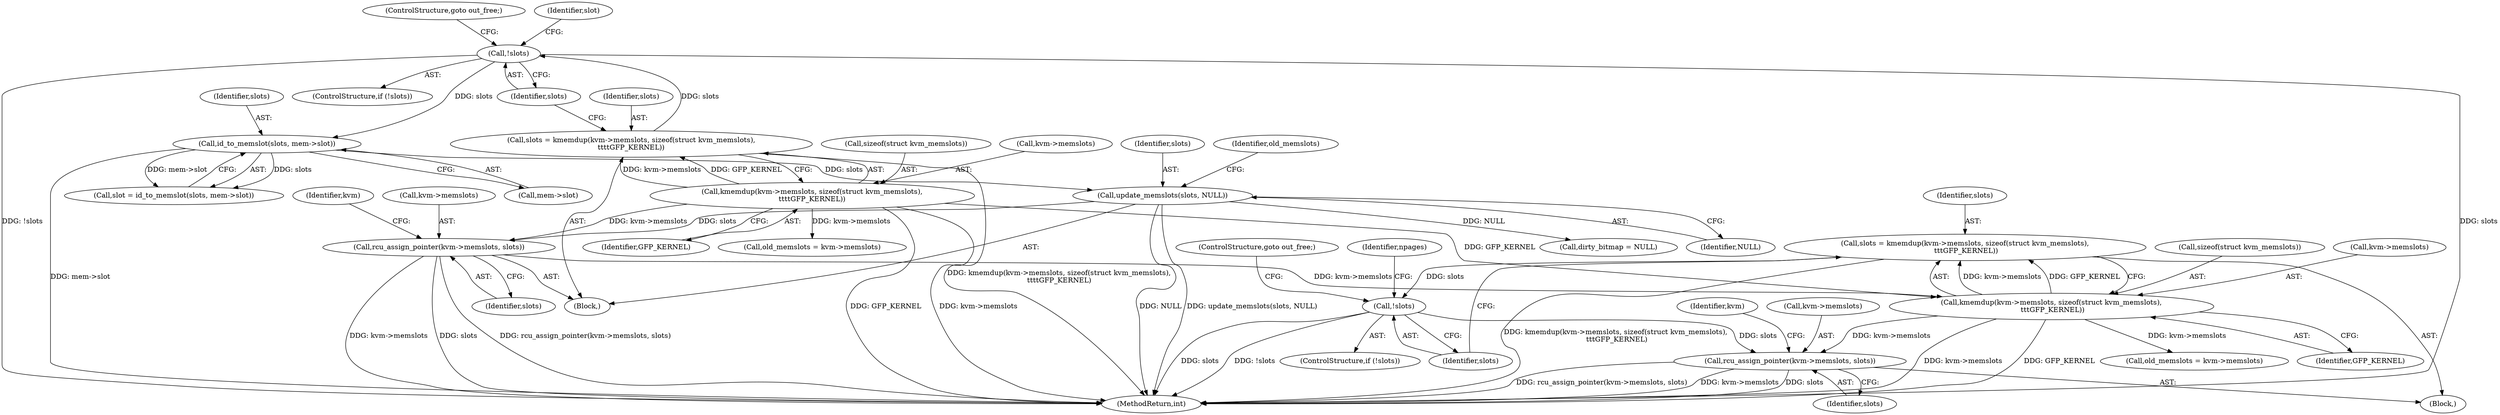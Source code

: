 digraph "0_linux_e40f193f5bb022e927a57a4f5d5194e4f12ddb74@pointer" {
"1000441" [label="(Call,slots = kmemdup(kvm->memslots, sizeof(struct kvm_memslots),\n \t\t\tGFP_KERNEL))"];
"1000443" [label="(Call,kmemdup(kvm->memslots, sizeof(struct kvm_memslots),\n \t\t\tGFP_KERNEL))"];
"1000408" [label="(Call,rcu_assign_pointer(kvm->memslots, slots))"];
"1000377" [label="(Call,kmemdup(kvm->memslots, sizeof(struct kvm_memslots),\n\t\t\t\tGFP_KERNEL))"];
"1000400" [label="(Call,update_memslots(slots, NULL))"];
"1000390" [label="(Call,id_to_memslot(slots, mem->slot))"];
"1000385" [label="(Call,!slots)"];
"1000375" [label="(Call,slots = kmemdup(kvm->memslots, sizeof(struct kvm_memslots),\n\t\t\t\tGFP_KERNEL))"];
"1000451" [label="(Call,!slots)"];
"1000466" [label="(Call,rcu_assign_pointer(kvm->memslots, slots))"];
"1000474" [label="(Identifier,kvm)"];
"1000442" [label="(Identifier,slots)"];
"1000377" [label="(Call,kmemdup(kvm->memslots, sizeof(struct kvm_memslots),\n\t\t\t\tGFP_KERNEL))"];
"1000392" [label="(Call,mem->slot)"];
"1000466" [label="(Call,rcu_assign_pointer(kvm->memslots, slots))"];
"1000456" [label="(Identifier,npages)"];
"1000115" [label="(Block,)"];
"1000408" [label="(Call,rcu_assign_pointer(kvm->memslots, slots))"];
"1000412" [label="(Identifier,slots)"];
"1000416" [label="(Identifier,kvm)"];
"1000369" [label="(Block,)"];
"1000400" [label="(Call,update_memslots(slots, NULL))"];
"1000401" [label="(Identifier,slots)"];
"1000387" [label="(ControlStructure,goto out_free;)"];
"1000384" [label="(ControlStructure,if (!slots))"];
"1000458" [label="(Call,dirty_bitmap = NULL)"];
"1000388" [label="(Call,slot = id_to_memslot(slots, mem->slot))"];
"1000441" [label="(Call,slots = kmemdup(kvm->memslots, sizeof(struct kvm_memslots),\n \t\t\tGFP_KERNEL))"];
"1000381" [label="(Call,sizeof(struct kvm_memslots))"];
"1000449" [label="(Identifier,GFP_KERNEL)"];
"1000404" [label="(Identifier,old_memslots)"];
"1000447" [label="(Call,sizeof(struct kvm_memslots))"];
"1000383" [label="(Identifier,GFP_KERNEL)"];
"1000452" [label="(Identifier,slots)"];
"1000386" [label="(Identifier,slots)"];
"1000378" [label="(Call,kvm->memslots)"];
"1000489" [label="(MethodReturn,int)"];
"1000375" [label="(Call,slots = kmemdup(kvm->memslots, sizeof(struct kvm_memslots),\n\t\t\t\tGFP_KERNEL))"];
"1000453" [label="(ControlStructure,goto out_free;)"];
"1000390" [label="(Call,id_to_memslot(slots, mem->slot))"];
"1000444" [label="(Call,kvm->memslots)"];
"1000403" [label="(Call,old_memslots = kvm->memslots)"];
"1000385" [label="(Call,!slots)"];
"1000443" [label="(Call,kmemdup(kvm->memslots, sizeof(struct kvm_memslots),\n \t\t\tGFP_KERNEL))"];
"1000409" [label="(Call,kvm->memslots)"];
"1000450" [label="(ControlStructure,if (!slots))"];
"1000451" [label="(Call,!slots)"];
"1000470" [label="(Identifier,slots)"];
"1000376" [label="(Identifier,slots)"];
"1000402" [label="(Identifier,NULL)"];
"1000389" [label="(Identifier,slot)"];
"1000461" [label="(Call,old_memslots = kvm->memslots)"];
"1000391" [label="(Identifier,slots)"];
"1000467" [label="(Call,kvm->memslots)"];
"1000441" -> "1000115"  [label="AST: "];
"1000441" -> "1000443"  [label="CFG: "];
"1000442" -> "1000441"  [label="AST: "];
"1000443" -> "1000441"  [label="AST: "];
"1000452" -> "1000441"  [label="CFG: "];
"1000441" -> "1000489"  [label="DDG: kmemdup(kvm->memslots, sizeof(struct kvm_memslots),\n \t\t\tGFP_KERNEL)"];
"1000443" -> "1000441"  [label="DDG: kvm->memslots"];
"1000443" -> "1000441"  [label="DDG: GFP_KERNEL"];
"1000441" -> "1000451"  [label="DDG: slots"];
"1000443" -> "1000449"  [label="CFG: "];
"1000444" -> "1000443"  [label="AST: "];
"1000447" -> "1000443"  [label="AST: "];
"1000449" -> "1000443"  [label="AST: "];
"1000443" -> "1000489"  [label="DDG: GFP_KERNEL"];
"1000443" -> "1000489"  [label="DDG: kvm->memslots"];
"1000408" -> "1000443"  [label="DDG: kvm->memslots"];
"1000377" -> "1000443"  [label="DDG: GFP_KERNEL"];
"1000443" -> "1000461"  [label="DDG: kvm->memslots"];
"1000443" -> "1000466"  [label="DDG: kvm->memslots"];
"1000408" -> "1000369"  [label="AST: "];
"1000408" -> "1000412"  [label="CFG: "];
"1000409" -> "1000408"  [label="AST: "];
"1000412" -> "1000408"  [label="AST: "];
"1000416" -> "1000408"  [label="CFG: "];
"1000408" -> "1000489"  [label="DDG: kvm->memslots"];
"1000408" -> "1000489"  [label="DDG: slots"];
"1000408" -> "1000489"  [label="DDG: rcu_assign_pointer(kvm->memslots, slots)"];
"1000377" -> "1000408"  [label="DDG: kvm->memslots"];
"1000400" -> "1000408"  [label="DDG: slots"];
"1000377" -> "1000375"  [label="AST: "];
"1000377" -> "1000383"  [label="CFG: "];
"1000378" -> "1000377"  [label="AST: "];
"1000381" -> "1000377"  [label="AST: "];
"1000383" -> "1000377"  [label="AST: "];
"1000375" -> "1000377"  [label="CFG: "];
"1000377" -> "1000489"  [label="DDG: GFP_KERNEL"];
"1000377" -> "1000489"  [label="DDG: kvm->memslots"];
"1000377" -> "1000375"  [label="DDG: kvm->memslots"];
"1000377" -> "1000375"  [label="DDG: GFP_KERNEL"];
"1000377" -> "1000403"  [label="DDG: kvm->memslots"];
"1000400" -> "1000369"  [label="AST: "];
"1000400" -> "1000402"  [label="CFG: "];
"1000401" -> "1000400"  [label="AST: "];
"1000402" -> "1000400"  [label="AST: "];
"1000404" -> "1000400"  [label="CFG: "];
"1000400" -> "1000489"  [label="DDG: NULL"];
"1000400" -> "1000489"  [label="DDG: update_memslots(slots, NULL)"];
"1000390" -> "1000400"  [label="DDG: slots"];
"1000400" -> "1000458"  [label="DDG: NULL"];
"1000390" -> "1000388"  [label="AST: "];
"1000390" -> "1000392"  [label="CFG: "];
"1000391" -> "1000390"  [label="AST: "];
"1000392" -> "1000390"  [label="AST: "];
"1000388" -> "1000390"  [label="CFG: "];
"1000390" -> "1000489"  [label="DDG: mem->slot"];
"1000390" -> "1000388"  [label="DDG: slots"];
"1000390" -> "1000388"  [label="DDG: mem->slot"];
"1000385" -> "1000390"  [label="DDG: slots"];
"1000385" -> "1000384"  [label="AST: "];
"1000385" -> "1000386"  [label="CFG: "];
"1000386" -> "1000385"  [label="AST: "];
"1000387" -> "1000385"  [label="CFG: "];
"1000389" -> "1000385"  [label="CFG: "];
"1000385" -> "1000489"  [label="DDG: slots"];
"1000385" -> "1000489"  [label="DDG: !slots"];
"1000375" -> "1000385"  [label="DDG: slots"];
"1000375" -> "1000369"  [label="AST: "];
"1000376" -> "1000375"  [label="AST: "];
"1000386" -> "1000375"  [label="CFG: "];
"1000375" -> "1000489"  [label="DDG: kmemdup(kvm->memslots, sizeof(struct kvm_memslots),\n\t\t\t\tGFP_KERNEL)"];
"1000451" -> "1000450"  [label="AST: "];
"1000451" -> "1000452"  [label="CFG: "];
"1000452" -> "1000451"  [label="AST: "];
"1000453" -> "1000451"  [label="CFG: "];
"1000456" -> "1000451"  [label="CFG: "];
"1000451" -> "1000489"  [label="DDG: slots"];
"1000451" -> "1000489"  [label="DDG: !slots"];
"1000451" -> "1000466"  [label="DDG: slots"];
"1000466" -> "1000115"  [label="AST: "];
"1000466" -> "1000470"  [label="CFG: "];
"1000467" -> "1000466"  [label="AST: "];
"1000470" -> "1000466"  [label="AST: "];
"1000474" -> "1000466"  [label="CFG: "];
"1000466" -> "1000489"  [label="DDG: kvm->memslots"];
"1000466" -> "1000489"  [label="DDG: slots"];
"1000466" -> "1000489"  [label="DDG: rcu_assign_pointer(kvm->memslots, slots)"];
}
